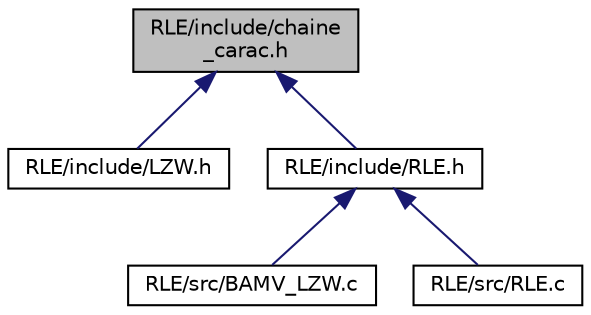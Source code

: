 digraph "RLE/include/chaine_carac.h"
{
  edge [fontname="Helvetica",fontsize="10",labelfontname="Helvetica",labelfontsize="10"];
  node [fontname="Helvetica",fontsize="10",shape=record];
  Node1 [label="RLE/include/chaine\l_carac.h",height=0.2,width=0.4,color="black", fillcolor="grey75", style="filled", fontcolor="black"];
  Node1 -> Node2 [dir="back",color="midnightblue",fontsize="10",style="solid",fontname="Helvetica"];
  Node2 [label="RLE/include/LZW.h",height=0.2,width=0.4,color="black", fillcolor="white", style="filled",URL="$_r_l_e_2include_2_l_z_w_8h.html"];
  Node1 -> Node3 [dir="back",color="midnightblue",fontsize="10",style="solid",fontname="Helvetica"];
  Node3 [label="RLE/include/RLE.h",height=0.2,width=0.4,color="black", fillcolor="white", style="filled",URL="$_r_l_e_8h.html",tooltip="Gestion des fonction de RLE. "];
  Node3 -> Node4 [dir="back",color="midnightblue",fontsize="10",style="solid",fontname="Helvetica"];
  Node4 [label="RLE/src/BAMV_LZW.c",height=0.2,width=0.4,color="black", fillcolor="white", style="filled",URL="$_r_l_e_2src_2_b_a_m_v___l_z_w_8c.html"];
  Node3 -> Node5 [dir="back",color="midnightblue",fontsize="10",style="solid",fontname="Helvetica"];
  Node5 [label="RLE/src/RLE.c",height=0.2,width=0.4,color="black", fillcolor="white", style="filled",URL="$_r_l_e_8c.html"];
}
